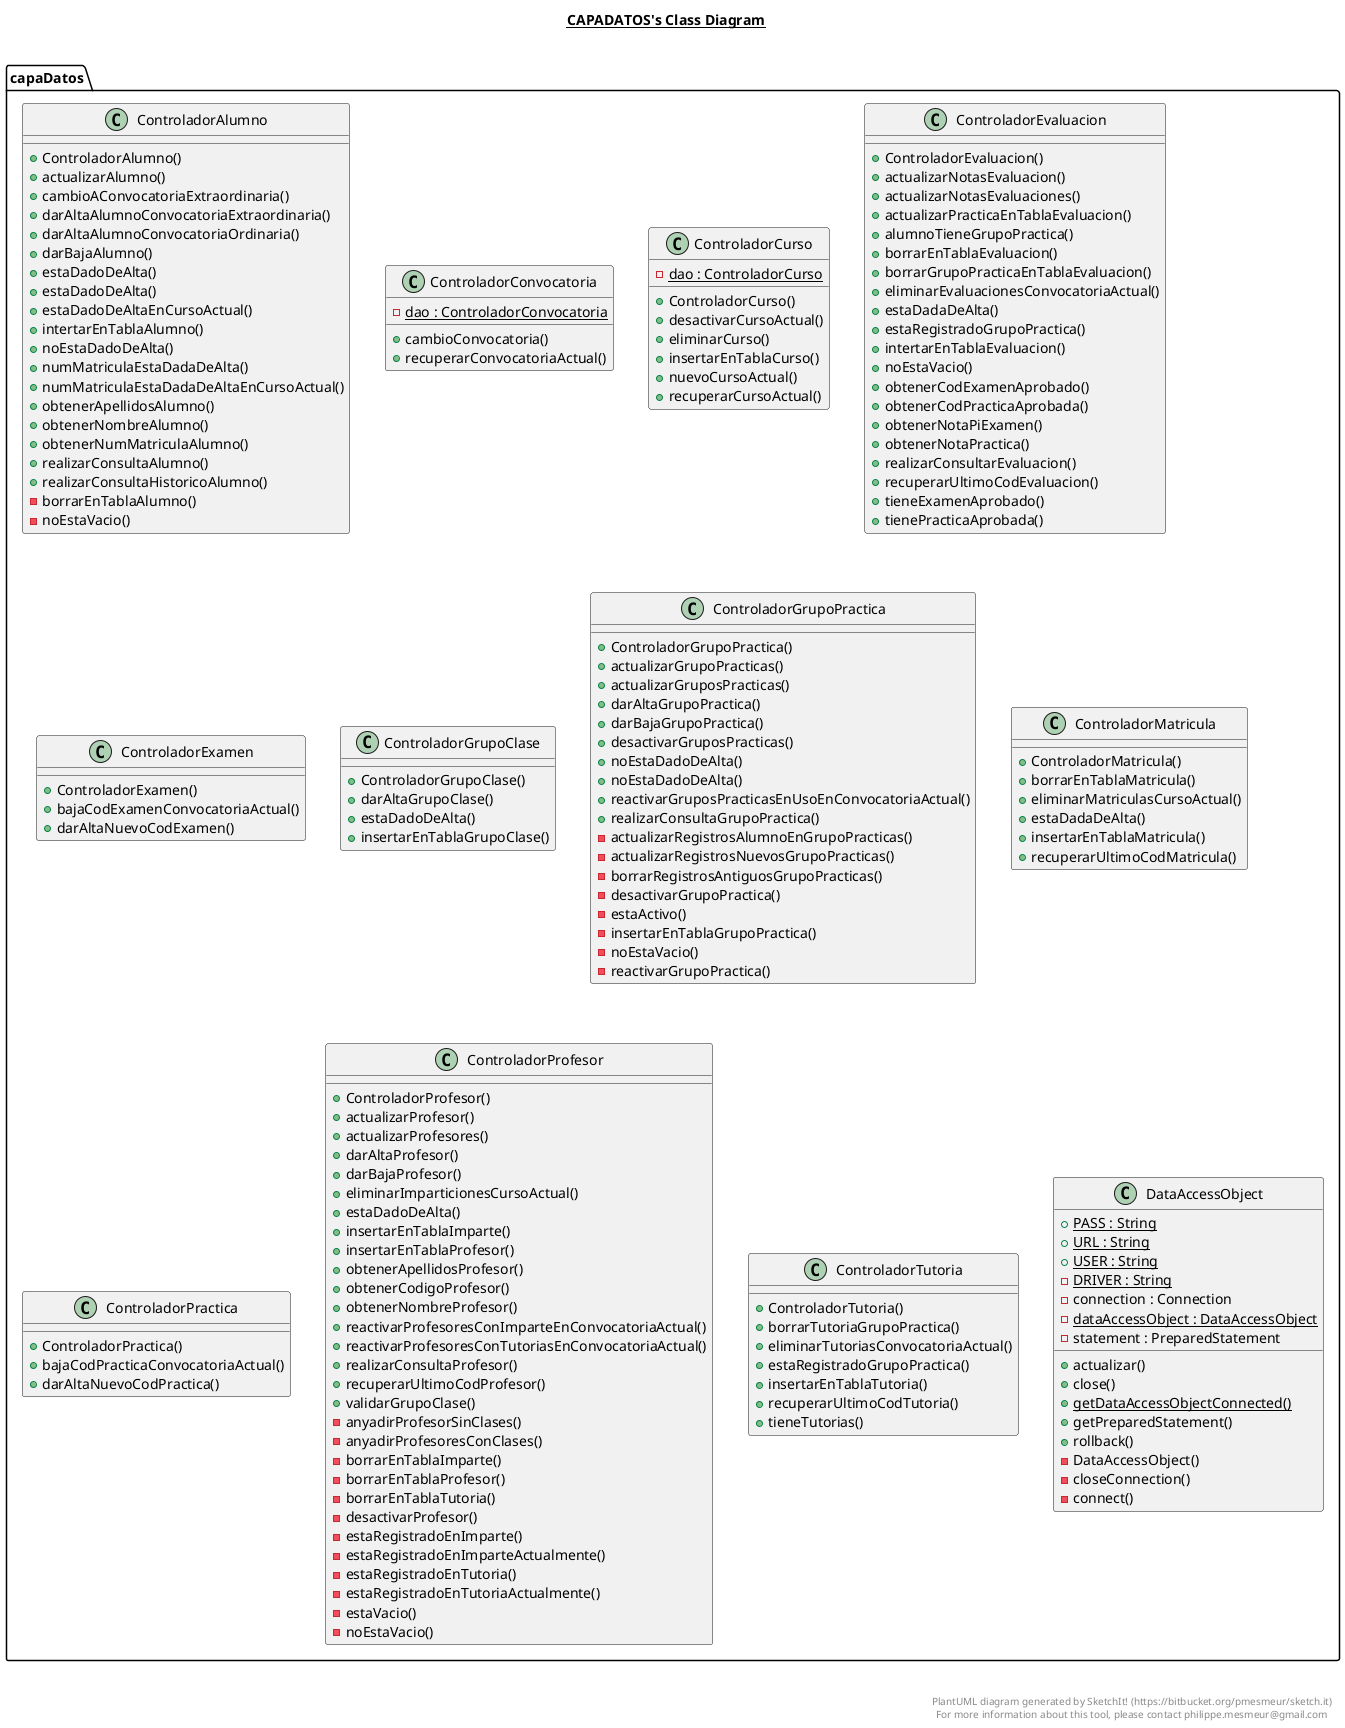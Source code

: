 @startuml

title __CAPADATOS's Class Diagram__\n

  namespace capaDatos {
    class capaDatos.ControladorAlumno {
        + ControladorAlumno()
        + actualizarAlumno()
        + cambioAConvocatoriaExtraordinaria()
        + darAltaAlumnoConvocatoriaExtraordinaria()
        + darAltaAlumnoConvocatoriaOrdinaria()
        + darBajaAlumno()
        + estaDadoDeAlta()
        + estaDadoDeAlta()
        + estaDadoDeAltaEnCursoActual()
        + intertarEnTablaAlumno()
        + noEstaDadoDeAlta()
        + numMatriculaEstaDadaDeAlta()
        + numMatriculaEstaDadaDeAltaEnCursoActual()
        + obtenerApellidosAlumno()
        + obtenerNombreAlumno()
        + obtenerNumMatriculaAlumno()
        + realizarConsultaAlumno()
        + realizarConsultaHistoricoAlumno()
        - borrarEnTablaAlumno()
        - noEstaVacio()
    }
  }
  

  namespace capaDatos {
    class capaDatos.ControladorConvocatoria {
        {static} - dao : ControladorConvocatoria
        + cambioConvocatoria()
        + recuperarConvocatoriaActual()
    }
  }
  

  namespace capaDatos {
    class capaDatos.ControladorCurso {
        {static} - dao : ControladorCurso
        + ControladorCurso()
        + desactivarCursoActual()
        + eliminarCurso()
        + insertarEnTablaCurso()
        + nuevoCursoActual()
        + recuperarCursoActual()
    }
  }
  

  namespace capaDatos {
    class capaDatos.ControladorEvaluacion {
        + ControladorEvaluacion()
        + actualizarNotasEvaluacion()
        + actualizarNotasEvaluaciones()
        + actualizarPracticaEnTablaEvaluacion()
        + alumnoTieneGrupoPractica()
        + borrarEnTablaEvaluacion()
        + borrarGrupoPracticaEnTablaEvaluacion()
        + eliminarEvaluacionesConvocatoriaActual()
        + estaDadaDeAlta()
        + estaRegistradoGrupoPractica()
        + intertarEnTablaEvaluacion()
        + noEstaVacio()
        + obtenerCodExamenAprobado()
        + obtenerCodPracticaAprobada()
        + obtenerNotaPiExamen()
        + obtenerNotaPractica()
        + realizarConsultarEvaluacion()
        + recuperarUltimoCodEvaluacion()
        + tieneExamenAprobado()
        + tienePracticaAprobada()
    }
  }
  

  namespace capaDatos {
    class capaDatos.ControladorExamen {
        + ControladorExamen()
        + bajaCodExamenConvocatoriaActual()
        + darAltaNuevoCodExamen()
    }
  }
  

  namespace capaDatos {
    class capaDatos.ControladorGrupoClase {
        + ControladorGrupoClase()
        + darAltaGrupoClase()
        + estaDadoDeAlta()
        + insertarEnTablaGrupoClase()
    }
  }
  

  namespace capaDatos {
    class capaDatos.ControladorGrupoPractica {
        + ControladorGrupoPractica()
        + actualizarGrupoPracticas()
        + actualizarGruposPracticas()
        + darAltaGrupoPractica()
        + darBajaGrupoPractica()
        + desactivarGruposPracticas()
        + noEstaDadoDeAlta()
        + noEstaDadoDeAlta()
        + reactivarGruposPracticasEnUsoEnConvocatoriaActual()
        + realizarConsultaGrupoPractica()
        - actualizarRegistrosAlumnoEnGrupoPracticas()
        - actualizarRegistrosNuevosGrupoPracticas()
        - borrarRegistrosAntiguosGrupoPracticas()
        - desactivarGrupoPractica()
        - estaActivo()
        - insertarEnTablaGrupoPractica()
        - noEstaVacio()
        - reactivarGrupoPractica()
    }
  }
  

  namespace capaDatos {
    class capaDatos.ControladorMatricula {
        + ControladorMatricula()
        + borrarEnTablaMatricula()
        + eliminarMatriculasCursoActual()
        + estaDadaDeAlta()
        + insertarEnTablaMatricula()
        + recuperarUltimoCodMatricula()
    }
  }
  

  namespace capaDatos {
    class capaDatos.ControladorPractica {
        + ControladorPractica()
        + bajaCodPracticaConvocatoriaActual()
        + darAltaNuevoCodPractica()
    }
  }
  

  namespace capaDatos {
    class capaDatos.ControladorProfesor {
        + ControladorProfesor()
        + actualizarProfesor()
        + actualizarProfesores()
        + darAltaProfesor()
        + darBajaProfesor()
        + eliminarImparticionesCursoActual()
        + estaDadoDeAlta()
        + insertarEnTablaImparte()
        + insertarEnTablaProfesor()
        + obtenerApellidosProfesor()
        + obtenerCodigoProfesor()
        + obtenerNombreProfesor()
        + reactivarProfesoresConImparteEnConvocatoriaActual()
        + reactivarProfesoresConTutoriasEnConvocatoriaActual()
        + realizarConsultaProfesor()
        + recuperarUltimoCodProfesor()
        + validarGrupoClase()
        - anyadirProfesorSinClases()
        - anyadirProfesoresConClases()
        - borrarEnTablaImparte()
        - borrarEnTablaProfesor()
        - borrarEnTablaTutoria()
        - desactivarProfesor()
        - estaRegistradoEnImparte()
        - estaRegistradoEnImparteActualmente()
        - estaRegistradoEnTutoria()
        - estaRegistradoEnTutoriaActualmente()
        - estaVacio()
        - noEstaVacio()
    }
  }
  

  namespace capaDatos {
    class capaDatos.ControladorTutoria {
        + ControladorTutoria()
        + borrarTutoriaGrupoPractica()
        + eliminarTutoriasConvocatoriaActual()
        + estaRegistradoGrupoPractica()
        + insertarEnTablaTutoria()
        + recuperarUltimoCodTutoria()
        + tieneTutorias()
    }
  }
  

  namespace capaDatos {
    class capaDatos.DataAccessObject {
        {static} + PASS : String
        {static} + URL : String
        {static} + USER : String
        {static} - DRIVER : String
        - connection : Connection
        {static} - dataAccessObject : DataAccessObject
        - statement : PreparedStatement
        + actualizar()
        + close()
        {static} + getDataAccessObjectConnected()
        + getPreparedStatement()
        + rollback()
        - DataAccessObject()
        - closeConnection()
        - connect()
    }
  }
  



right footer


PlantUML diagram generated by SketchIt! (https://bitbucket.org/pmesmeur/sketch.it)
For more information about this tool, please contact philippe.mesmeur@gmail.com
endfooter

@enduml
